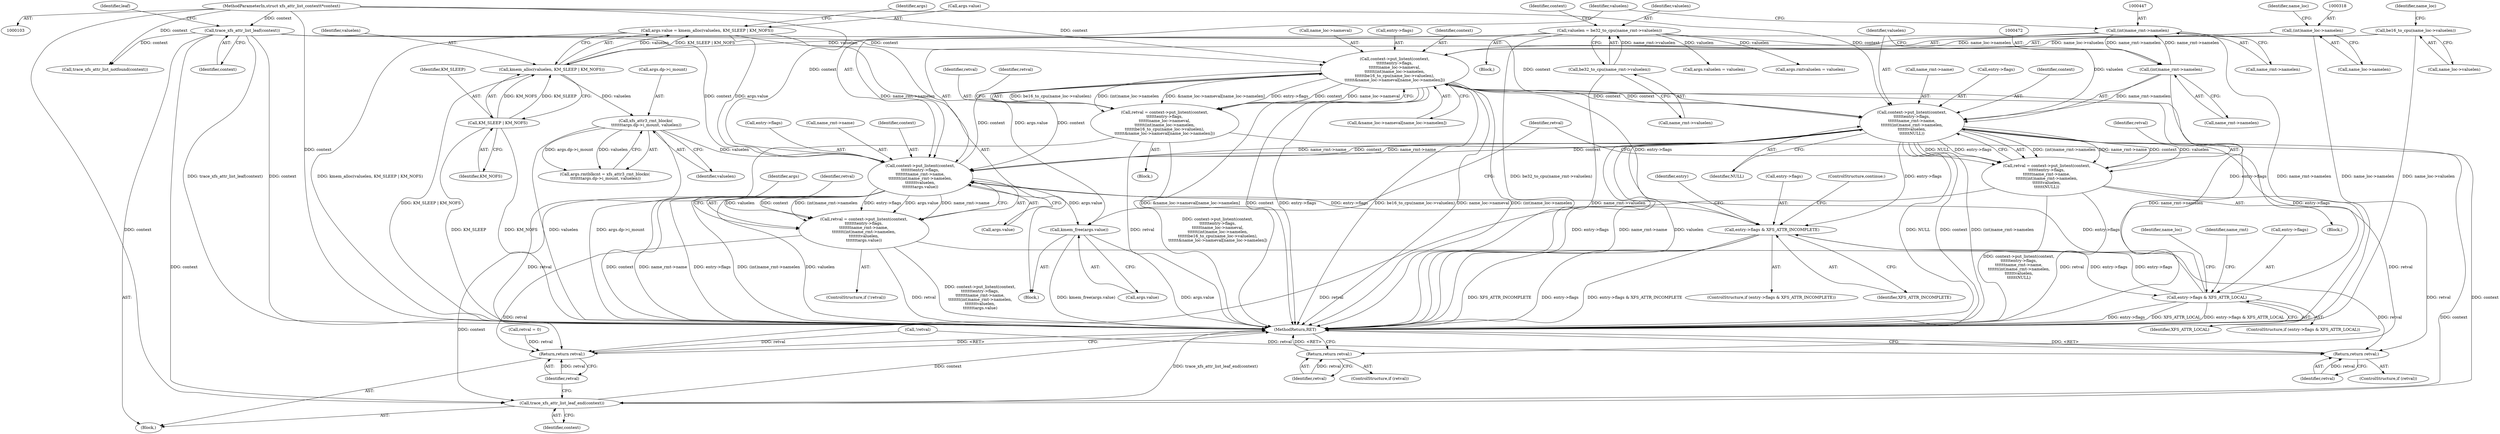 digraph "0_linux_2e83b79b2d6c78bf1b4aa227938a214dcbddc83f@array" {
"1000309" [label="(Call,context->put_listent(context,\n\t\t\t\t\t\tentry->flags,\n\t\t\t\t\t\tname_loc->nameval,\n\t\t\t\t\t\t(int)name_loc->namelen,\n\t\t\t\t\t\tbe16_to_cpu(name_loc->valuelen),\n\t\t\t\t\t\t&name_loc->nameval[name_loc->namelen]))"];
"1000122" [label="(Call,trace_xfs_attr_list_leaf(context))"];
"1000105" [label="(MethodParameterIn,struct xfs_attr_list_context\t*context)"];
"1000463" [label="(Call,context->put_listent(context,\n\t\t\t\t\t\tentry->flags,\n\t\t\t\t\t\tname_rmt->name,\n\t\t\t\t\t\t(int)name_rmt->namelen,\n\t\t\t\t\t\tvaluelen,\n\t\t\t\t\t\tNULL))"];
"1000309" [label="(Call,context->put_listent(context,\n\t\t\t\t\t\tentry->flags,\n\t\t\t\t\t\tname_loc->nameval,\n\t\t\t\t\t\t(int)name_loc->namelen,\n\t\t\t\t\t\tbe16_to_cpu(name_loc->valuelen),\n\t\t\t\t\t\t&name_loc->nameval[name_loc->namelen]))"];
"1000438" [label="(Call,context->put_listent(context,\n\t\t\t\t\t\t\tentry->flags,\n\t\t\t\t\t\t\tname_rmt->name,\n\t\t\t\t\t\t\t(int)name_rmt->namelen,\n\t\t\t\t\t\t\tvaluelen,\n\t\t\t\t\t\t\targs.value))"];
"1000295" [label="(Call,entry->flags & XFS_ATTR_LOCAL)"];
"1000288" [label="(Call,entry->flags & XFS_ATTR_INCOMPLETE)"];
"1000446" [label="(Call,(int)name_rmt->namelen)"];
"1000471" [label="(Call,(int)name_rmt->namelen)"];
"1000421" [label="(Call,xfs_attr3_rmt_blocks(\n \t\t\t\t\t\t\targs.dp->i_mount, valuelen))"];
"1000404" [label="(Call,kmem_alloc(valuelen, KM_SLEEP | KM_NOFS))"];
"1000347" [label="(Call,valuelen = be32_to_cpu(name_rmt->valuelen))"];
"1000349" [label="(Call,be32_to_cpu(name_rmt->valuelen))"];
"1000406" [label="(Call,KM_SLEEP | KM_NOFS)"];
"1000400" [label="(Call,args.value = kmem_alloc(valuelen, KM_SLEEP | KM_NOFS))"];
"1000317" [label="(Call,(int)name_loc->namelen)"];
"1000322" [label="(Call,be16_to_cpu(name_loc->valuelen))"];
"1000307" [label="(Call,retval = context->put_listent(context,\n\t\t\t\t\t\tentry->flags,\n\t\t\t\t\t\tname_loc->nameval,\n\t\t\t\t\t\t(int)name_loc->namelen,\n\t\t\t\t\t\tbe16_to_cpu(name_loc->valuelen),\n\t\t\t\t\t\t&name_loc->nameval[name_loc->namelen]))"];
"1000336" [label="(Return,return retval;)"];
"1000493" [label="(Return,return retval;)"];
"1000436" [label="(Call,retval = context->put_listent(context,\n\t\t\t\t\t\t\tentry->flags,\n\t\t\t\t\t\t\tname_rmt->name,\n\t\t\t\t\t\t\t(int)name_rmt->namelen,\n\t\t\t\t\t\t\tvaluelen,\n\t\t\t\t\t\t\targs.value))"];
"1000480" [label="(Return,return retval;)"];
"1000455" [label="(Call,kmem_free(args.value))"];
"1000461" [label="(Call,retval = context->put_listent(context,\n\t\t\t\t\t\tentry->flags,\n\t\t\t\t\t\tname_rmt->name,\n\t\t\t\t\t\t(int)name_rmt->namelen,\n\t\t\t\t\t\tvaluelen,\n\t\t\t\t\t\tNULL))"];
"1000491" [label="(Call,trace_xfs_attr_list_leaf_end(context))"];
"1000481" [label="(Identifier,retval)"];
"1000303" [label="(Identifier,name_loc)"];
"1000451" [label="(Identifier,valuelen)"];
"1000400" [label="(Call,args.value = kmem_alloc(valuelen, KM_SLEEP | KM_NOFS))"];
"1000125" [label="(Identifier,leaf)"];
"1000350" [label="(Call,name_rmt->valuelen)"];
"1000433" [label="(ControlStructure,if (!retval))"];
"1000492" [label="(Identifier,context)"];
"1000448" [label="(Call,name_rmt->namelen)"];
"1000336" [label="(Return,return retval;)"];
"1000324" [label="(Identifier,name_loc)"];
"1000123" [label="(Identifier,context)"];
"1000495" [label="(MethodReturn,RET)"];
"1000417" [label="(Call,args.rmtblkcnt = xfs_attr3_rmt_blocks(\n \t\t\t\t\t\t\targs.dp->i_mount, valuelen))"];
"1000480" [label="(Return,return retval;)"];
"1000478" [label="(ControlStructure,if (retval))"];
"1000457" [label="(Identifier,args)"];
"1000314" [label="(Call,name_loc->nameval)"];
"1000308" [label="(Identifier,retval)"];
"1000335" [label="(Identifier,retval)"];
"1000349" [label="(Call,be32_to_cpu(name_rmt->valuelen))"];
"1000322" [label="(Call,be16_to_cpu(name_loc->valuelen))"];
"1000339" [label="(Block,)"];
"1000292" [label="(Identifier,XFS_ATTR_INCOMPLETE)"];
"1000342" [label="(Identifier,name_rmt)"];
"1000473" [label="(Call,name_rmt->namelen)"];
"1000456" [label="(Call,args.value)"];
"1000460" [label="(Block,)"];
"1000106" [label="(Block,)"];
"1000307" [label="(Call,retval = context->put_listent(context,\n\t\t\t\t\t\tentry->flags,\n\t\t\t\t\t\tname_loc->nameval,\n\t\t\t\t\t\t(int)name_loc->namelen,\n\t\t\t\t\t\tbe16_to_cpu(name_loc->valuelen),\n\t\t\t\t\t\t&name_loc->nameval[name_loc->namelen]))"];
"1000494" [label="(Identifier,retval)"];
"1000404" [label="(Call,kmem_alloc(valuelen, KM_SLEEP | KM_NOFS))"];
"1000300" [label="(Block,)"];
"1000462" [label="(Identifier,retval)"];
"1000493" [label="(Return,return retval;)"];
"1000427" [label="(Identifier,valuelen)"];
"1000390" [label="(Call,args.valuelen = valuelen)"];
"1000337" [label="(Identifier,retval)"];
"1000421" [label="(Call,xfs_attr3_rmt_blocks(\n \t\t\t\t\t\t\targs.dp->i_mount, valuelen))"];
"1000334" [label="(ControlStructure,if (retval))"];
"1000311" [label="(Call,entry->flags)"];
"1000297" [label="(Identifier,entry)"];
"1000455" [label="(Call,kmem_free(args.value))"];
"1000296" [label="(Call,entry->flags)"];
"1000401" [label="(Call,args.value)"];
"1000289" [label="(Call,entry->flags)"];
"1000471" [label="(Call,(int)name_rmt->namelen)"];
"1000422" [label="(Call,args.dp->i_mount)"];
"1000295" [label="(Call,entry->flags & XFS_ATTR_LOCAL)"];
"1000446" [label="(Call,(int)name_rmt->namelen)"];
"1000347" [label="(Call,valuelen = be32_to_cpu(name_rmt->valuelen))"];
"1000408" [label="(Identifier,KM_NOFS)"];
"1000229" [label="(Call,trace_xfs_attr_list_notfound(context))"];
"1000288" [label="(Call,entry->flags & XFS_ATTR_INCOMPLETE)"];
"1000105" [label="(MethodParameterIn,struct xfs_attr_list_context\t*context)"];
"1000438" [label="(Call,context->put_listent(context,\n\t\t\t\t\t\t\tentry->flags,\n\t\t\t\t\t\t\tname_rmt->name,\n\t\t\t\t\t\t\t(int)name_rmt->namelen,\n\t\t\t\t\t\t\tvaluelen,\n\t\t\t\t\t\t\targs.value))"];
"1000476" [label="(Identifier,valuelen)"];
"1000411" [label="(Identifier,args)"];
"1000348" [label="(Identifier,valuelen)"];
"1000323" [label="(Call,name_loc->valuelen)"];
"1000249" [label="(Call,retval = 0)"];
"1000310" [label="(Identifier,context)"];
"1000293" [label="(ControlStructure,continue;)"];
"1000452" [label="(Call,args.value)"];
"1000440" [label="(Call,entry->flags)"];
"1000395" [label="(Call,args.rmtvaluelen = valuelen)"];
"1000463" [label="(Call,context->put_listent(context,\n\t\t\t\t\t\tentry->flags,\n\t\t\t\t\t\tname_rmt->name,\n\t\t\t\t\t\t(int)name_rmt->namelen,\n\t\t\t\t\t\tvaluelen,\n\t\t\t\t\t\tNULL))"];
"1000294" [label="(ControlStructure,if (entry->flags & XFS_ATTR_LOCAL))"];
"1000434" [label="(Call,!retval)"];
"1000309" [label="(Call,context->put_listent(context,\n\t\t\t\t\t\tentry->flags,\n\t\t\t\t\t\tname_loc->nameval,\n\t\t\t\t\t\t(int)name_loc->namelen,\n\t\t\t\t\t\tbe16_to_cpu(name_loc->valuelen),\n\t\t\t\t\t\t&name_loc->nameval[name_loc->namelen]))"];
"1000319" [label="(Call,name_loc->namelen)"];
"1000326" [label="(Call,&name_loc->nameval[name_loc->namelen])"];
"1000468" [label="(Call,name_rmt->name)"];
"1000406" [label="(Call,KM_SLEEP | KM_NOFS)"];
"1000357" [label="(Block,)"];
"1000437" [label="(Identifier,retval)"];
"1000443" [label="(Call,name_rmt->name)"];
"1000299" [label="(Identifier,XFS_ATTR_LOCAL)"];
"1000491" [label="(Call,trace_xfs_attr_list_leaf_end(context))"];
"1000317" [label="(Call,(int)name_loc->namelen)"];
"1000465" [label="(Call,entry->flags)"];
"1000355" [label="(Identifier,context)"];
"1000287" [label="(ControlStructure,if (entry->flags & XFS_ATTR_INCOMPLETE))"];
"1000407" [label="(Identifier,KM_SLEEP)"];
"1000329" [label="(Identifier,name_loc)"];
"1000439" [label="(Identifier,context)"];
"1000461" [label="(Call,retval = context->put_listent(context,\n\t\t\t\t\t\tentry->flags,\n\t\t\t\t\t\tname_rmt->name,\n\t\t\t\t\t\t(int)name_rmt->namelen,\n\t\t\t\t\t\tvaluelen,\n\t\t\t\t\t\tNULL))"];
"1000405" [label="(Identifier,valuelen)"];
"1000122" [label="(Call,trace_xfs_attr_list_leaf(context))"];
"1000479" [label="(Identifier,retval)"];
"1000477" [label="(Identifier,NULL)"];
"1000464" [label="(Identifier,context)"];
"1000436" [label="(Call,retval = context->put_listent(context,\n\t\t\t\t\t\t\tentry->flags,\n\t\t\t\t\t\t\tname_rmt->name,\n\t\t\t\t\t\t\t(int)name_rmt->namelen,\n\t\t\t\t\t\t\tvaluelen,\n\t\t\t\t\t\t\targs.value))"];
"1000309" -> "1000307"  [label="AST: "];
"1000309" -> "1000326"  [label="CFG: "];
"1000310" -> "1000309"  [label="AST: "];
"1000311" -> "1000309"  [label="AST: "];
"1000314" -> "1000309"  [label="AST: "];
"1000317" -> "1000309"  [label="AST: "];
"1000322" -> "1000309"  [label="AST: "];
"1000326" -> "1000309"  [label="AST: "];
"1000307" -> "1000309"  [label="CFG: "];
"1000309" -> "1000495"  [label="DDG: &name_loc->nameval[name_loc->namelen]"];
"1000309" -> "1000495"  [label="DDG: context"];
"1000309" -> "1000495"  [label="DDG: entry->flags"];
"1000309" -> "1000495"  [label="DDG: be16_to_cpu(name_loc->valuelen)"];
"1000309" -> "1000495"  [label="DDG: name_loc->nameval"];
"1000309" -> "1000495"  [label="DDG: (int)name_loc->namelen"];
"1000309" -> "1000288"  [label="DDG: entry->flags"];
"1000309" -> "1000307"  [label="DDG: be16_to_cpu(name_loc->valuelen)"];
"1000309" -> "1000307"  [label="DDG: (int)name_loc->namelen"];
"1000309" -> "1000307"  [label="DDG: &name_loc->nameval[name_loc->namelen]"];
"1000309" -> "1000307"  [label="DDG: entry->flags"];
"1000309" -> "1000307"  [label="DDG: context"];
"1000309" -> "1000307"  [label="DDG: name_loc->nameval"];
"1000122" -> "1000309"  [label="DDG: context"];
"1000463" -> "1000309"  [label="DDG: context"];
"1000438" -> "1000309"  [label="DDG: context"];
"1000105" -> "1000309"  [label="DDG: context"];
"1000295" -> "1000309"  [label="DDG: entry->flags"];
"1000317" -> "1000309"  [label="DDG: name_loc->namelen"];
"1000322" -> "1000309"  [label="DDG: name_loc->valuelen"];
"1000309" -> "1000438"  [label="DDG: context"];
"1000309" -> "1000463"  [label="DDG: context"];
"1000309" -> "1000491"  [label="DDG: context"];
"1000122" -> "1000106"  [label="AST: "];
"1000122" -> "1000123"  [label="CFG: "];
"1000123" -> "1000122"  [label="AST: "];
"1000125" -> "1000122"  [label="CFG: "];
"1000122" -> "1000495"  [label="DDG: context"];
"1000122" -> "1000495"  [label="DDG: trace_xfs_attr_list_leaf(context)"];
"1000105" -> "1000122"  [label="DDG: context"];
"1000122" -> "1000229"  [label="DDG: context"];
"1000122" -> "1000438"  [label="DDG: context"];
"1000122" -> "1000463"  [label="DDG: context"];
"1000122" -> "1000491"  [label="DDG: context"];
"1000105" -> "1000103"  [label="AST: "];
"1000105" -> "1000495"  [label="DDG: context"];
"1000105" -> "1000229"  [label="DDG: context"];
"1000105" -> "1000438"  [label="DDG: context"];
"1000105" -> "1000463"  [label="DDG: context"];
"1000105" -> "1000491"  [label="DDG: context"];
"1000463" -> "1000461"  [label="AST: "];
"1000463" -> "1000477"  [label="CFG: "];
"1000464" -> "1000463"  [label="AST: "];
"1000465" -> "1000463"  [label="AST: "];
"1000468" -> "1000463"  [label="AST: "];
"1000471" -> "1000463"  [label="AST: "];
"1000476" -> "1000463"  [label="AST: "];
"1000477" -> "1000463"  [label="AST: "];
"1000461" -> "1000463"  [label="CFG: "];
"1000463" -> "1000495"  [label="DDG: entry->flags"];
"1000463" -> "1000495"  [label="DDG: name_rmt->name"];
"1000463" -> "1000495"  [label="DDG: valuelen"];
"1000463" -> "1000495"  [label="DDG: NULL"];
"1000463" -> "1000495"  [label="DDG: context"];
"1000463" -> "1000495"  [label="DDG: (int)name_rmt->namelen"];
"1000463" -> "1000288"  [label="DDG: entry->flags"];
"1000463" -> "1000438"  [label="DDG: context"];
"1000463" -> "1000438"  [label="DDG: name_rmt->name"];
"1000463" -> "1000461"  [label="DDG: (int)name_rmt->namelen"];
"1000463" -> "1000461"  [label="DDG: name_rmt->name"];
"1000463" -> "1000461"  [label="DDG: context"];
"1000463" -> "1000461"  [label="DDG: valuelen"];
"1000463" -> "1000461"  [label="DDG: NULL"];
"1000463" -> "1000461"  [label="DDG: entry->flags"];
"1000438" -> "1000463"  [label="DDG: context"];
"1000438" -> "1000463"  [label="DDG: name_rmt->name"];
"1000295" -> "1000463"  [label="DDG: entry->flags"];
"1000471" -> "1000463"  [label="DDG: name_rmt->namelen"];
"1000347" -> "1000463"  [label="DDG: valuelen"];
"1000463" -> "1000491"  [label="DDG: context"];
"1000438" -> "1000436"  [label="AST: "];
"1000438" -> "1000452"  [label="CFG: "];
"1000439" -> "1000438"  [label="AST: "];
"1000440" -> "1000438"  [label="AST: "];
"1000443" -> "1000438"  [label="AST: "];
"1000446" -> "1000438"  [label="AST: "];
"1000451" -> "1000438"  [label="AST: "];
"1000452" -> "1000438"  [label="AST: "];
"1000436" -> "1000438"  [label="CFG: "];
"1000438" -> "1000495"  [label="DDG: name_rmt->name"];
"1000438" -> "1000495"  [label="DDG: entry->flags"];
"1000438" -> "1000495"  [label="DDG: (int)name_rmt->namelen"];
"1000438" -> "1000495"  [label="DDG: valuelen"];
"1000438" -> "1000495"  [label="DDG: context"];
"1000438" -> "1000288"  [label="DDG: entry->flags"];
"1000438" -> "1000436"  [label="DDG: valuelen"];
"1000438" -> "1000436"  [label="DDG: context"];
"1000438" -> "1000436"  [label="DDG: (int)name_rmt->namelen"];
"1000438" -> "1000436"  [label="DDG: entry->flags"];
"1000438" -> "1000436"  [label="DDG: args.value"];
"1000438" -> "1000436"  [label="DDG: name_rmt->name"];
"1000295" -> "1000438"  [label="DDG: entry->flags"];
"1000446" -> "1000438"  [label="DDG: name_rmt->namelen"];
"1000421" -> "1000438"  [label="DDG: valuelen"];
"1000400" -> "1000438"  [label="DDG: args.value"];
"1000438" -> "1000455"  [label="DDG: args.value"];
"1000438" -> "1000491"  [label="DDG: context"];
"1000295" -> "1000294"  [label="AST: "];
"1000295" -> "1000299"  [label="CFG: "];
"1000296" -> "1000295"  [label="AST: "];
"1000299" -> "1000295"  [label="AST: "];
"1000303" -> "1000295"  [label="CFG: "];
"1000342" -> "1000295"  [label="CFG: "];
"1000295" -> "1000495"  [label="DDG: entry->flags"];
"1000295" -> "1000495"  [label="DDG: XFS_ATTR_LOCAL"];
"1000295" -> "1000495"  [label="DDG: entry->flags & XFS_ATTR_LOCAL"];
"1000295" -> "1000288"  [label="DDG: entry->flags"];
"1000288" -> "1000295"  [label="DDG: entry->flags"];
"1000288" -> "1000287"  [label="AST: "];
"1000288" -> "1000292"  [label="CFG: "];
"1000289" -> "1000288"  [label="AST: "];
"1000292" -> "1000288"  [label="AST: "];
"1000293" -> "1000288"  [label="CFG: "];
"1000297" -> "1000288"  [label="CFG: "];
"1000288" -> "1000495"  [label="DDG: XFS_ATTR_INCOMPLETE"];
"1000288" -> "1000495"  [label="DDG: entry->flags"];
"1000288" -> "1000495"  [label="DDG: entry->flags & XFS_ATTR_INCOMPLETE"];
"1000446" -> "1000448"  [label="CFG: "];
"1000447" -> "1000446"  [label="AST: "];
"1000448" -> "1000446"  [label="AST: "];
"1000451" -> "1000446"  [label="CFG: "];
"1000446" -> "1000495"  [label="DDG: name_rmt->namelen"];
"1000471" -> "1000446"  [label="DDG: name_rmt->namelen"];
"1000446" -> "1000471"  [label="DDG: name_rmt->namelen"];
"1000471" -> "1000473"  [label="CFG: "];
"1000472" -> "1000471"  [label="AST: "];
"1000473" -> "1000471"  [label="AST: "];
"1000476" -> "1000471"  [label="CFG: "];
"1000471" -> "1000495"  [label="DDG: name_rmt->namelen"];
"1000421" -> "1000417"  [label="AST: "];
"1000421" -> "1000427"  [label="CFG: "];
"1000422" -> "1000421"  [label="AST: "];
"1000427" -> "1000421"  [label="AST: "];
"1000417" -> "1000421"  [label="CFG: "];
"1000421" -> "1000495"  [label="DDG: valuelen"];
"1000421" -> "1000495"  [label="DDG: args.dp->i_mount"];
"1000421" -> "1000417"  [label="DDG: args.dp->i_mount"];
"1000421" -> "1000417"  [label="DDG: valuelen"];
"1000404" -> "1000421"  [label="DDG: valuelen"];
"1000404" -> "1000400"  [label="AST: "];
"1000404" -> "1000406"  [label="CFG: "];
"1000405" -> "1000404"  [label="AST: "];
"1000406" -> "1000404"  [label="AST: "];
"1000400" -> "1000404"  [label="CFG: "];
"1000404" -> "1000495"  [label="DDG: KM_SLEEP | KM_NOFS"];
"1000404" -> "1000400"  [label="DDG: valuelen"];
"1000404" -> "1000400"  [label="DDG: KM_SLEEP | KM_NOFS"];
"1000347" -> "1000404"  [label="DDG: valuelen"];
"1000406" -> "1000404"  [label="DDG: KM_SLEEP"];
"1000406" -> "1000404"  [label="DDG: KM_NOFS"];
"1000347" -> "1000339"  [label="AST: "];
"1000347" -> "1000349"  [label="CFG: "];
"1000348" -> "1000347"  [label="AST: "];
"1000349" -> "1000347"  [label="AST: "];
"1000355" -> "1000347"  [label="CFG: "];
"1000347" -> "1000495"  [label="DDG: be32_to_cpu(name_rmt->valuelen)"];
"1000349" -> "1000347"  [label="DDG: name_rmt->valuelen"];
"1000347" -> "1000390"  [label="DDG: valuelen"];
"1000347" -> "1000395"  [label="DDG: valuelen"];
"1000349" -> "1000350"  [label="CFG: "];
"1000350" -> "1000349"  [label="AST: "];
"1000349" -> "1000495"  [label="DDG: name_rmt->valuelen"];
"1000406" -> "1000408"  [label="CFG: "];
"1000407" -> "1000406"  [label="AST: "];
"1000408" -> "1000406"  [label="AST: "];
"1000406" -> "1000495"  [label="DDG: KM_SLEEP"];
"1000406" -> "1000495"  [label="DDG: KM_NOFS"];
"1000400" -> "1000357"  [label="AST: "];
"1000401" -> "1000400"  [label="AST: "];
"1000411" -> "1000400"  [label="CFG: "];
"1000400" -> "1000495"  [label="DDG: kmem_alloc(valuelen, KM_SLEEP | KM_NOFS)"];
"1000400" -> "1000455"  [label="DDG: args.value"];
"1000317" -> "1000319"  [label="CFG: "];
"1000318" -> "1000317"  [label="AST: "];
"1000319" -> "1000317"  [label="AST: "];
"1000324" -> "1000317"  [label="CFG: "];
"1000317" -> "1000495"  [label="DDG: name_loc->namelen"];
"1000322" -> "1000323"  [label="CFG: "];
"1000323" -> "1000322"  [label="AST: "];
"1000329" -> "1000322"  [label="CFG: "];
"1000322" -> "1000495"  [label="DDG: name_loc->valuelen"];
"1000307" -> "1000300"  [label="AST: "];
"1000308" -> "1000307"  [label="AST: "];
"1000335" -> "1000307"  [label="CFG: "];
"1000307" -> "1000495"  [label="DDG: context->put_listent(context,\n\t\t\t\t\t\tentry->flags,\n\t\t\t\t\t\tname_loc->nameval,\n\t\t\t\t\t\t(int)name_loc->namelen,\n\t\t\t\t\t\tbe16_to_cpu(name_loc->valuelen),\n\t\t\t\t\t\t&name_loc->nameval[name_loc->namelen])"];
"1000307" -> "1000495"  [label="DDG: retval"];
"1000307" -> "1000336"  [label="DDG: retval"];
"1000307" -> "1000493"  [label="DDG: retval"];
"1000336" -> "1000334"  [label="AST: "];
"1000336" -> "1000337"  [label="CFG: "];
"1000337" -> "1000336"  [label="AST: "];
"1000495" -> "1000336"  [label="CFG: "];
"1000336" -> "1000495"  [label="DDG: <RET>"];
"1000337" -> "1000336"  [label="DDG: retval"];
"1000493" -> "1000106"  [label="AST: "];
"1000493" -> "1000494"  [label="CFG: "];
"1000494" -> "1000493"  [label="AST: "];
"1000495" -> "1000493"  [label="CFG: "];
"1000493" -> "1000495"  [label="DDG: <RET>"];
"1000494" -> "1000493"  [label="DDG: retval"];
"1000436" -> "1000493"  [label="DDG: retval"];
"1000434" -> "1000493"  [label="DDG: retval"];
"1000461" -> "1000493"  [label="DDG: retval"];
"1000249" -> "1000493"  [label="DDG: retval"];
"1000436" -> "1000433"  [label="AST: "];
"1000437" -> "1000436"  [label="AST: "];
"1000457" -> "1000436"  [label="CFG: "];
"1000436" -> "1000495"  [label="DDG: retval"];
"1000436" -> "1000495"  [label="DDG: context->put_listent(context,\n\t\t\t\t\t\t\tentry->flags,\n\t\t\t\t\t\t\tname_rmt->name,\n\t\t\t\t\t\t\t(int)name_rmt->namelen,\n\t\t\t\t\t\t\tvaluelen,\n\t\t\t\t\t\t\targs.value)"];
"1000436" -> "1000480"  [label="DDG: retval"];
"1000480" -> "1000478"  [label="AST: "];
"1000480" -> "1000481"  [label="CFG: "];
"1000481" -> "1000480"  [label="AST: "];
"1000495" -> "1000480"  [label="CFG: "];
"1000480" -> "1000495"  [label="DDG: <RET>"];
"1000481" -> "1000480"  [label="DDG: retval"];
"1000434" -> "1000480"  [label="DDG: retval"];
"1000461" -> "1000480"  [label="DDG: retval"];
"1000455" -> "1000357"  [label="AST: "];
"1000455" -> "1000456"  [label="CFG: "];
"1000456" -> "1000455"  [label="AST: "];
"1000479" -> "1000455"  [label="CFG: "];
"1000455" -> "1000495"  [label="DDG: kmem_free(args.value)"];
"1000455" -> "1000495"  [label="DDG: args.value"];
"1000461" -> "1000460"  [label="AST: "];
"1000462" -> "1000461"  [label="AST: "];
"1000479" -> "1000461"  [label="CFG: "];
"1000461" -> "1000495"  [label="DDG: context->put_listent(context,\n\t\t\t\t\t\tentry->flags,\n\t\t\t\t\t\tname_rmt->name,\n\t\t\t\t\t\t(int)name_rmt->namelen,\n\t\t\t\t\t\tvaluelen,\n\t\t\t\t\t\tNULL)"];
"1000461" -> "1000495"  [label="DDG: retval"];
"1000491" -> "1000106"  [label="AST: "];
"1000491" -> "1000492"  [label="CFG: "];
"1000492" -> "1000491"  [label="AST: "];
"1000494" -> "1000491"  [label="CFG: "];
"1000491" -> "1000495"  [label="DDG: trace_xfs_attr_list_leaf_end(context)"];
"1000491" -> "1000495"  [label="DDG: context"];
}
